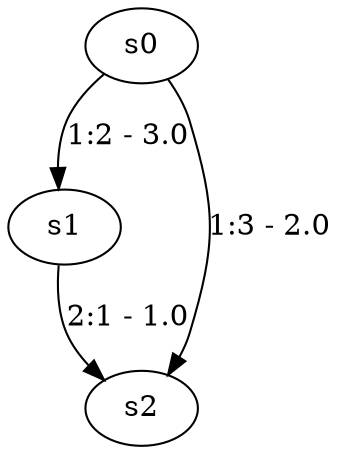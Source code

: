 digraph G{
size="0,00000001"
0 [label = s0]
1 [label = s1]
2 [label = s2]
0 -> 1 [label="1:2 - 3.0"]
0 -> 2 [label="1:3 - 2.0"]
1 -> 2 [label="2:1 - 1.0"]
}
